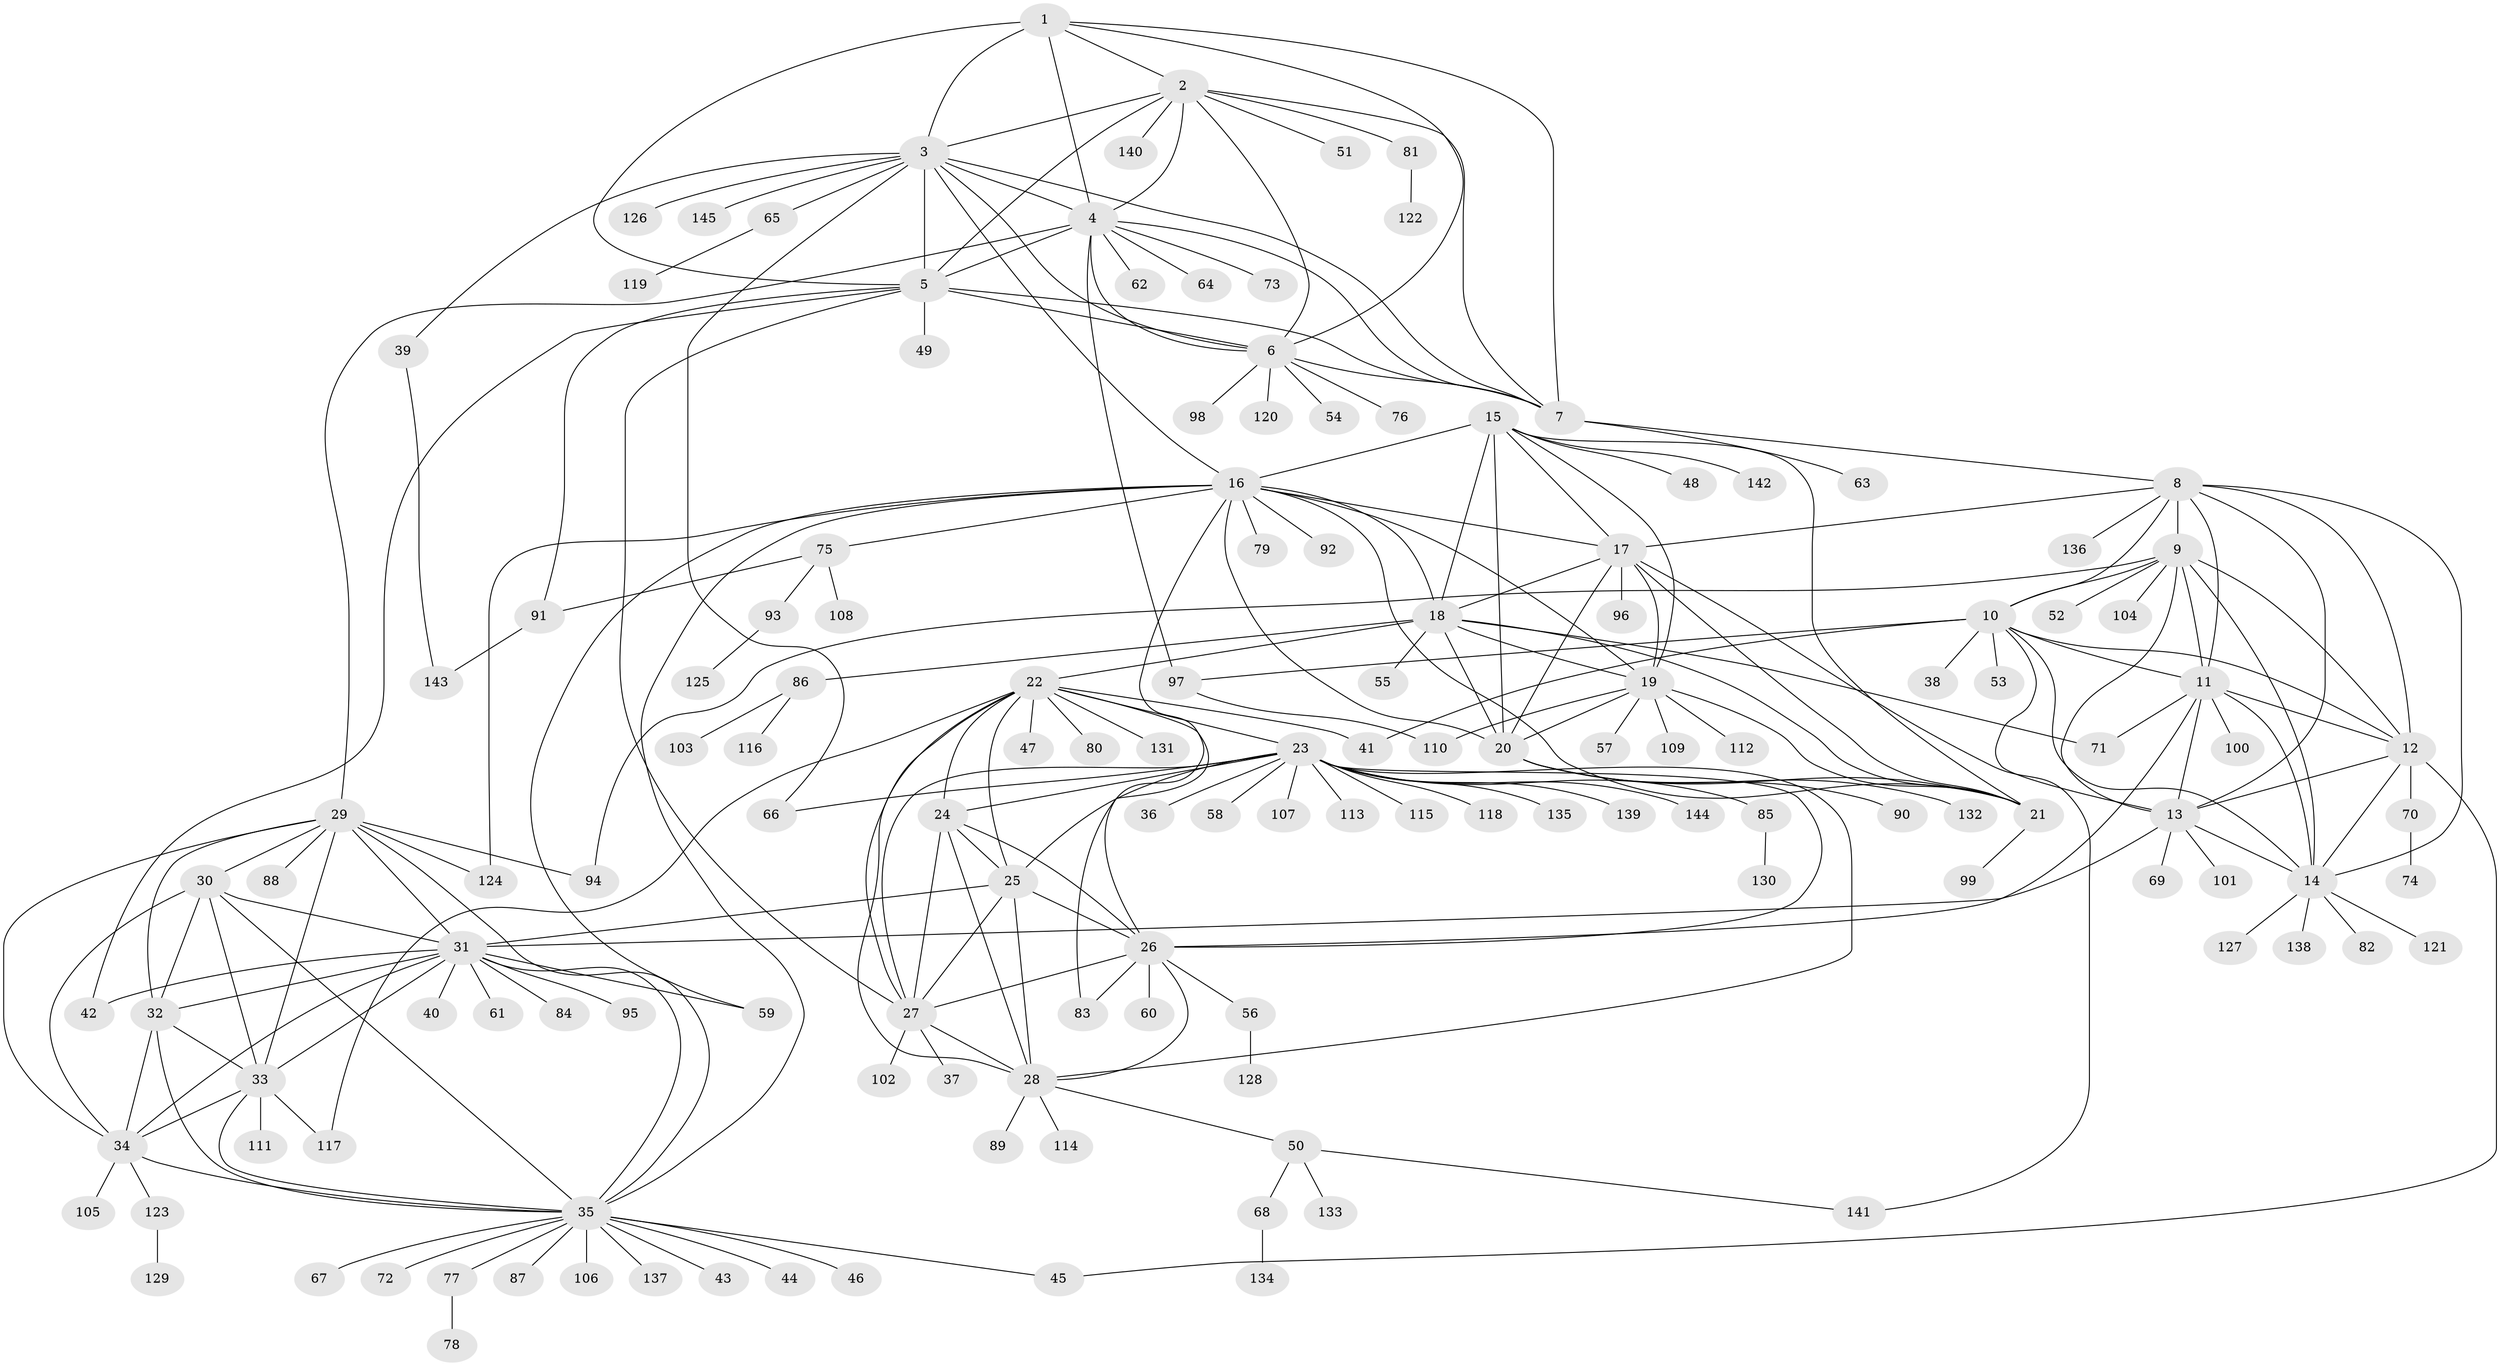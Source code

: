 // coarse degree distribution, {5: 0.01680672268907563, 8: 0.03361344537815126, 11: 0.025210084033613446, 14: 0.01680672268907563, 7: 0.025210084033613446, 10: 0.008403361344537815, 9: 0.025210084033613446, 6: 0.04201680672268908, 13: 0.008403361344537815, 16: 0.008403361344537815, 4: 0.025210084033613446, 15: 0.008403361344537815, 1: 0.6218487394957983, 2: 0.12605042016806722, 3: 0.008403361344537815}
// Generated by graph-tools (version 1.1) at 2025/42/03/06/25 10:42:13]
// undirected, 145 vertices, 240 edges
graph export_dot {
graph [start="1"]
  node [color=gray90,style=filled];
  1;
  2;
  3;
  4;
  5;
  6;
  7;
  8;
  9;
  10;
  11;
  12;
  13;
  14;
  15;
  16;
  17;
  18;
  19;
  20;
  21;
  22;
  23;
  24;
  25;
  26;
  27;
  28;
  29;
  30;
  31;
  32;
  33;
  34;
  35;
  36;
  37;
  38;
  39;
  40;
  41;
  42;
  43;
  44;
  45;
  46;
  47;
  48;
  49;
  50;
  51;
  52;
  53;
  54;
  55;
  56;
  57;
  58;
  59;
  60;
  61;
  62;
  63;
  64;
  65;
  66;
  67;
  68;
  69;
  70;
  71;
  72;
  73;
  74;
  75;
  76;
  77;
  78;
  79;
  80;
  81;
  82;
  83;
  84;
  85;
  86;
  87;
  88;
  89;
  90;
  91;
  92;
  93;
  94;
  95;
  96;
  97;
  98;
  99;
  100;
  101;
  102;
  103;
  104;
  105;
  106;
  107;
  108;
  109;
  110;
  111;
  112;
  113;
  114;
  115;
  116;
  117;
  118;
  119;
  120;
  121;
  122;
  123;
  124;
  125;
  126;
  127;
  128;
  129;
  130;
  131;
  132;
  133;
  134;
  135;
  136;
  137;
  138;
  139;
  140;
  141;
  142;
  143;
  144;
  145;
  1 -- 2;
  1 -- 3;
  1 -- 4;
  1 -- 5;
  1 -- 6;
  1 -- 7;
  2 -- 3;
  2 -- 4;
  2 -- 5;
  2 -- 6;
  2 -- 7;
  2 -- 51;
  2 -- 81;
  2 -- 140;
  3 -- 4;
  3 -- 5;
  3 -- 6;
  3 -- 7;
  3 -- 16;
  3 -- 39;
  3 -- 65;
  3 -- 66;
  3 -- 126;
  3 -- 145;
  4 -- 5;
  4 -- 6;
  4 -- 7;
  4 -- 29;
  4 -- 62;
  4 -- 64;
  4 -- 73;
  4 -- 97;
  5 -- 6;
  5 -- 7;
  5 -- 27;
  5 -- 42;
  5 -- 49;
  5 -- 91;
  6 -- 7;
  6 -- 54;
  6 -- 76;
  6 -- 98;
  6 -- 120;
  7 -- 8;
  7 -- 63;
  8 -- 9;
  8 -- 10;
  8 -- 11;
  8 -- 12;
  8 -- 13;
  8 -- 14;
  8 -- 17;
  8 -- 136;
  9 -- 10;
  9 -- 11;
  9 -- 12;
  9 -- 13;
  9 -- 14;
  9 -- 52;
  9 -- 94;
  9 -- 104;
  10 -- 11;
  10 -- 12;
  10 -- 13;
  10 -- 14;
  10 -- 38;
  10 -- 41;
  10 -- 53;
  10 -- 97;
  11 -- 12;
  11 -- 13;
  11 -- 14;
  11 -- 26;
  11 -- 71;
  11 -- 100;
  12 -- 13;
  12 -- 14;
  12 -- 45;
  12 -- 70;
  13 -- 14;
  13 -- 31;
  13 -- 69;
  13 -- 101;
  14 -- 82;
  14 -- 121;
  14 -- 127;
  14 -- 138;
  15 -- 16;
  15 -- 17;
  15 -- 18;
  15 -- 19;
  15 -- 20;
  15 -- 21;
  15 -- 48;
  15 -- 142;
  16 -- 17;
  16 -- 18;
  16 -- 19;
  16 -- 20;
  16 -- 21;
  16 -- 35;
  16 -- 59;
  16 -- 75;
  16 -- 79;
  16 -- 83;
  16 -- 92;
  16 -- 124;
  17 -- 18;
  17 -- 19;
  17 -- 20;
  17 -- 21;
  17 -- 96;
  17 -- 141;
  18 -- 19;
  18 -- 20;
  18 -- 21;
  18 -- 22;
  18 -- 55;
  18 -- 71;
  18 -- 86;
  19 -- 20;
  19 -- 21;
  19 -- 57;
  19 -- 109;
  19 -- 110;
  19 -- 112;
  20 -- 21;
  20 -- 90;
  20 -- 132;
  21 -- 99;
  22 -- 23;
  22 -- 24;
  22 -- 25;
  22 -- 26;
  22 -- 27;
  22 -- 28;
  22 -- 41;
  22 -- 47;
  22 -- 80;
  22 -- 117;
  22 -- 131;
  23 -- 24;
  23 -- 25;
  23 -- 26;
  23 -- 27;
  23 -- 28;
  23 -- 36;
  23 -- 58;
  23 -- 66;
  23 -- 85;
  23 -- 107;
  23 -- 113;
  23 -- 115;
  23 -- 118;
  23 -- 135;
  23 -- 139;
  23 -- 144;
  24 -- 25;
  24 -- 26;
  24 -- 27;
  24 -- 28;
  25 -- 26;
  25 -- 27;
  25 -- 28;
  25 -- 31;
  26 -- 27;
  26 -- 28;
  26 -- 56;
  26 -- 60;
  26 -- 83;
  27 -- 28;
  27 -- 37;
  27 -- 102;
  28 -- 50;
  28 -- 89;
  28 -- 114;
  29 -- 30;
  29 -- 31;
  29 -- 32;
  29 -- 33;
  29 -- 34;
  29 -- 35;
  29 -- 88;
  29 -- 94;
  29 -- 124;
  30 -- 31;
  30 -- 32;
  30 -- 33;
  30 -- 34;
  30 -- 35;
  31 -- 32;
  31 -- 33;
  31 -- 34;
  31 -- 35;
  31 -- 40;
  31 -- 42;
  31 -- 59;
  31 -- 61;
  31 -- 84;
  31 -- 95;
  32 -- 33;
  32 -- 34;
  32 -- 35;
  33 -- 34;
  33 -- 35;
  33 -- 111;
  33 -- 117;
  34 -- 35;
  34 -- 105;
  34 -- 123;
  35 -- 43;
  35 -- 44;
  35 -- 45;
  35 -- 46;
  35 -- 67;
  35 -- 72;
  35 -- 77;
  35 -- 87;
  35 -- 106;
  35 -- 137;
  39 -- 143;
  50 -- 68;
  50 -- 133;
  50 -- 141;
  56 -- 128;
  65 -- 119;
  68 -- 134;
  70 -- 74;
  75 -- 91;
  75 -- 93;
  75 -- 108;
  77 -- 78;
  81 -- 122;
  85 -- 130;
  86 -- 103;
  86 -- 116;
  91 -- 143;
  93 -- 125;
  97 -- 110;
  123 -- 129;
}
